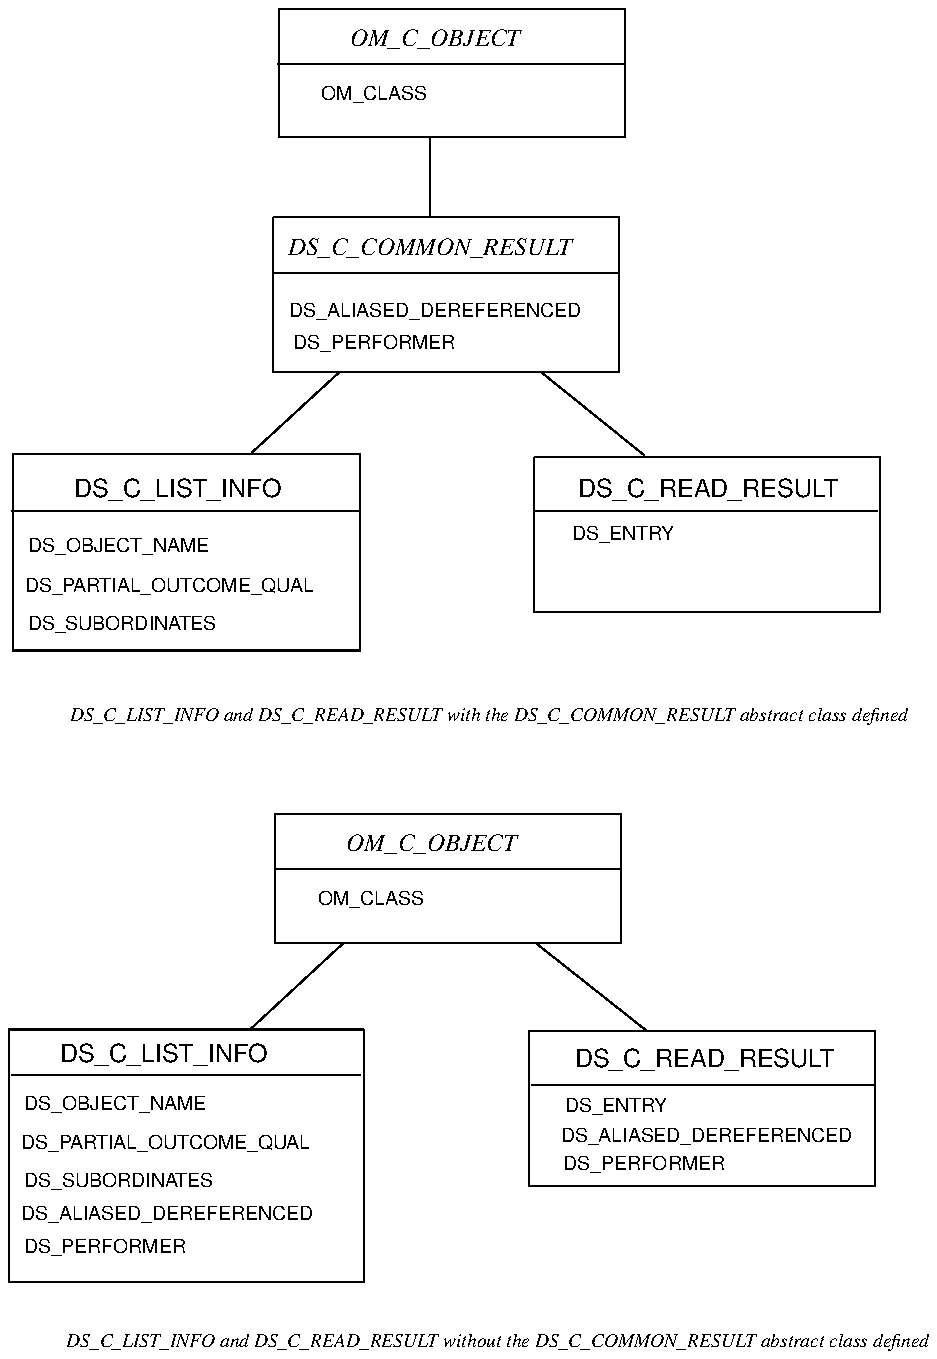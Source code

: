 .PS
.in +.5i
scale = 115
"\fH\s7DS_ALIASED_DEREFERENCED\s0\fP"  at 245, 595
"\fH\s7DS_ALIASED_DEREFERENCED\s0\fP"  at 401, 121
"\fH\s7DS_ALIASED_DEREFERENCED\s0\fP"  at 91, 76
line   from 242, 694 \
	to 242, 650 
"\fI\s7DS_C_LIST_INFO and DS_C_READ_RESULT with the DS_C_COMMON_RESULT abstract class defined\s0\fP"  at 276, 363
"\fH\s7DS_PERFORMER\s0\fP"  at 365, 105
"\fH\s9DS_C_READ_RESULT\s0\fP"  at 400, 164
line   from 153, 274 \
	to 352, 274 
"\fI\s9OM_C_OBJECT\s0\fP"  at 243, 288
"\fH\s7OM_CLASS\s0\fP"  at 208, 257
box  wid 199 ht 74 at 252.5, 269
box  wid 199 ht 89 at 398.5, 136.5
"\fH\s7DS_ENTRY\s0\fP"  at 349, 138
line   from 301, 150 \
	to 497, 150 \
	to 497, 150 
"\fH\s9DS_C_LIST_INFO\s0\fP"  at 89, 167
"\fH\s7DS_PERFORMER\s0\fP"  at 55, 57
line   from 2, 156 \
	to 202, 156 
box  wid 204 ht 145 at 102, 109.5
line   from 192, 232 \
	to 138, 182 
line   from 304, 231 \
	to 367, 181 
"\fH\s7DS_PERFORMER\s0\fP"  at 210, 577
box  wid 199 ht 74 at 254.5, 732
"\fH\s7OM_CLASS\s0\fP"  at 210, 720
"\fI\s9OM_C_OBJECT\s0\fP"  at 245, 751
line   from 155, 737 \
	to 354, 737 
"\fH\s9DS_C_READ_RESULT\s0\fP"  at 402, 492
box  wid 199 ht 89 at 401.5, 466.5
box  wid 199 ht 89 at 251.5, 604.5
line   from 152, 617 \
	to 351, 617 
"\fI\s9DS_C_COMMON_RESULT\s0\fP"  at 242, 631
line   from 306, 560 \
	to 365, 512 
line   from 190, 560 \
	to 140, 514 
"\fH\s9DS_C_LIST_INFO\s0\fP"  at 97, 492
box  wid 200 ht 113 at 102, 456.5
"\fH\s7DS_SUBORDINATES\s0\fP"  at 65, 415
line   from 2, 480 \
	to 202, 480 
"\fH\s7DS_ENTRY\s0\fP"  at 353, 467
line   from 303, 480 \
	to 499, 480 \
	to 499, 480 
"\fI\s7DS_C_LIST_INFO and DS_C_READ_RESULT without the DS_C_COMMON_RESULT abstract class defined\s0\fP"  at 281, 3
"\fH\s7DS_PARTIAL_OUTCOME_QUAL\s0\fP"  at 90, 117
"\fH\s7DS_SUBORDINATES\s0\fP"  at 63, 95
"\fH\s7DS_OBJECT_NAME\s0\fP"  at 61, 139
"\fH\s7DS_PARTIAL_OUTCOME_QUAL\s0\fP"  at 92, 437
"\fH\s7DS_OBJECT_NAME\s0\fP"  at 63, 460
.in -.5i
.PE
